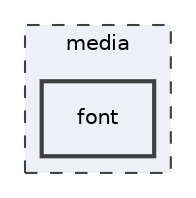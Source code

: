 digraph "media/font"
{
 // LATEX_PDF_SIZE
  edge [fontname="Helvetica",fontsize="10",labelfontname="Helvetica",labelfontsize="10"];
  node [fontname="Helvetica",fontsize="10",shape=record];
  compound=true
  subgraph clusterdir_39dc0668bd5a501998f94e8b4e546c71 {
    graph [ bgcolor="#edf0f7", pencolor="grey25", style="filled,dashed,", label="media", fontname="Helvetica", fontsize="10", URL="dir_39dc0668bd5a501998f94e8b4e546c71.html"]
  dir_88888585d49b0d4cc8bc84bde1255fb7 [shape=box, label="font", style="filled,bold,", fillcolor="#edf0f7", color="grey25", URL="dir_88888585d49b0d4cc8bc84bde1255fb7.html"];
  }
}
